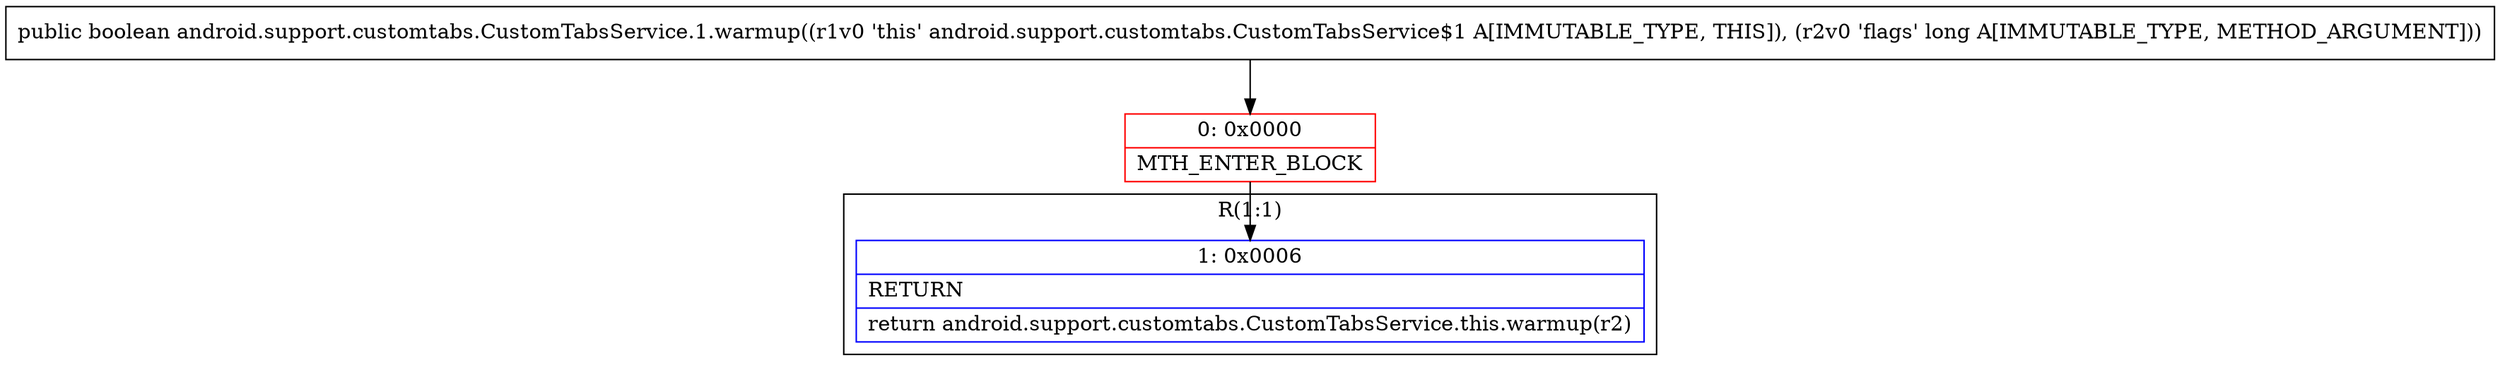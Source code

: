 digraph "CFG forandroid.support.customtabs.CustomTabsService.1.warmup(J)Z" {
subgraph cluster_Region_969449655 {
label = "R(1:1)";
node [shape=record,color=blue];
Node_1 [shape=record,label="{1\:\ 0x0006|RETURN\l|return android.support.customtabs.CustomTabsService.this.warmup(r2)\l}"];
}
Node_0 [shape=record,color=red,label="{0\:\ 0x0000|MTH_ENTER_BLOCK\l}"];
MethodNode[shape=record,label="{public boolean android.support.customtabs.CustomTabsService.1.warmup((r1v0 'this' android.support.customtabs.CustomTabsService$1 A[IMMUTABLE_TYPE, THIS]), (r2v0 'flags' long A[IMMUTABLE_TYPE, METHOD_ARGUMENT])) }"];
MethodNode -> Node_0;
Node_0 -> Node_1;
}

